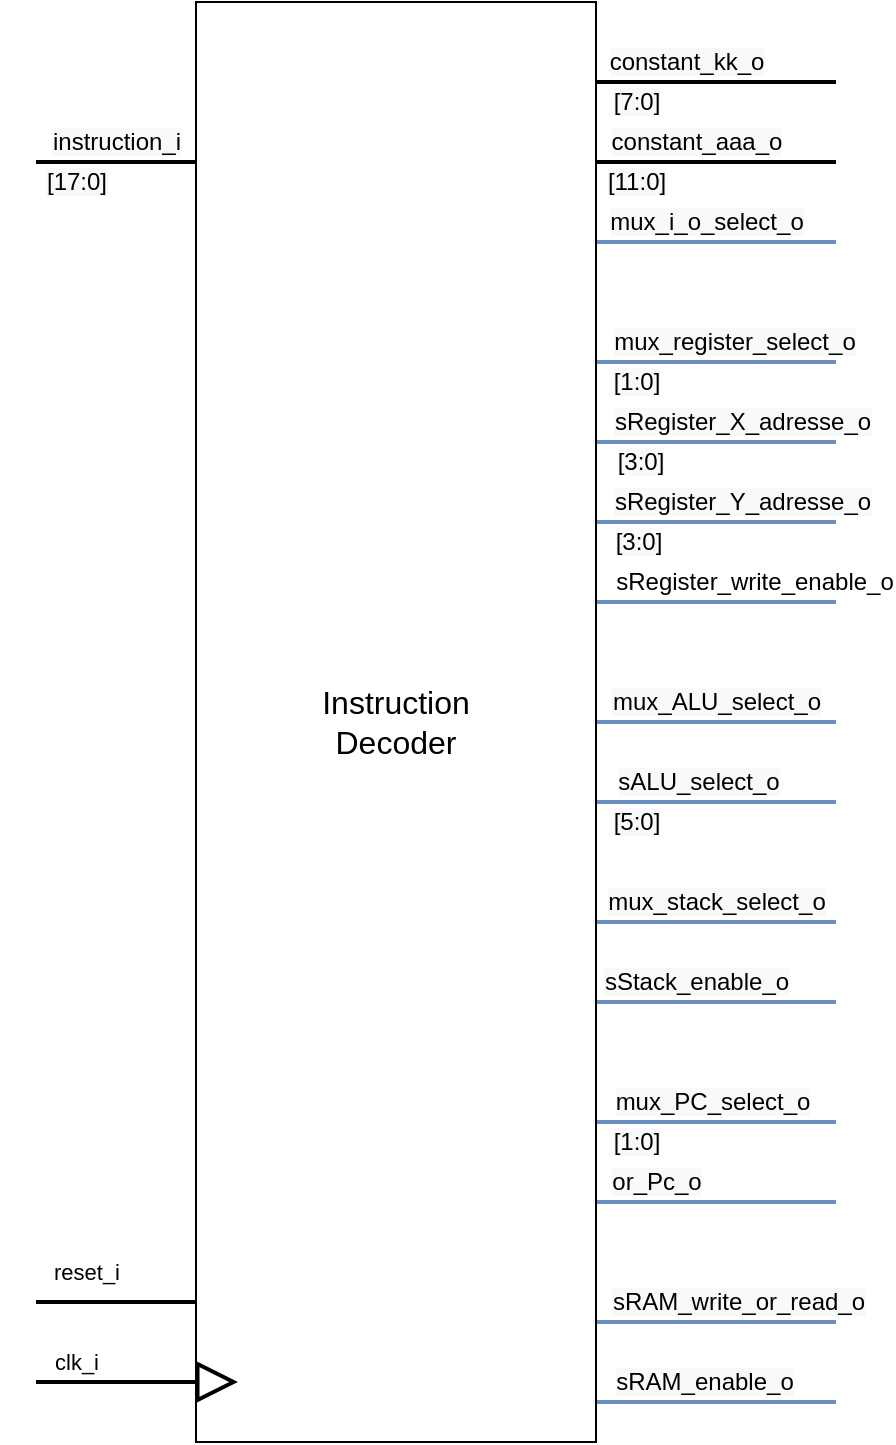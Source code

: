 <mxfile version="13.0.3" type="device"><diagram id="kKXHNzVlLTAeOdKcuCIf" name="Page-1"><mxGraphModel dx="2062" dy="1182" grid="1" gridSize="10" guides="1" tooltips="1" connect="1" arrows="1" fold="1" page="1" pageScale="1" pageWidth="827" pageHeight="1169" math="0" shadow="0"><root><mxCell id="0"/><mxCell id="1" parent="0"/><mxCell id="MV6pO25n9lo2NcjGXarT-1" style="edgeStyle=orthogonalEdgeStyle;rounded=0;orthogonalLoop=1;jettySize=auto;html=1;endArrow=none;endFill=0;strokeWidth=2;" parent="1" source="LuXC71RRRRHaPjELrGPR-63" edge="1"><mxGeometry relative="1" as="geometry"><mxPoint x="240" y="200" as="targetPoint"/><Array as="points"><mxPoint x="300" y="200"/><mxPoint x="300" y="200"/></Array></mxGeometry></mxCell><mxCell id="MV6pO25n9lo2NcjGXarT-2" value="&lt;span style=&quot;font-size: 12px ; background-color: rgb(248 , 249 , 250)&quot;&gt;instruction_i&lt;/span&gt;" style="edgeLabel;html=1;align=center;verticalAlign=middle;resizable=0;points=[];" parent="MV6pO25n9lo2NcjGXarT-1" vertex="1" connectable="0"><mxGeometry x="0.291" y="-1" relative="1" as="geometry"><mxPoint x="11.72" y="-9.02" as="offset"/></mxGeometry></mxCell><mxCell id="MV6pO25n9lo2NcjGXarT-3" value="&lt;span style=&quot;font-size: 12px ; background-color: rgb(248 , 249 , 250)&quot;&gt;[17:0]&lt;/span&gt;" style="edgeLabel;html=1;align=center;verticalAlign=middle;resizable=0;points=[];" parent="MV6pO25n9lo2NcjGXarT-1" vertex="1" connectable="0"><mxGeometry x="0.274" y="2" relative="1" as="geometry"><mxPoint x="-8.96" y="7.98" as="offset"/></mxGeometry></mxCell><mxCell id="MV6pO25n9lo2NcjGXarT-6" style="edgeStyle=orthogonalEdgeStyle;rounded=0;orthogonalLoop=1;jettySize=auto;html=1;endArrow=none;endFill=0;strokeWidth=2;" parent="1" source="LuXC71RRRRHaPjELrGPR-63" edge="1"><mxGeometry relative="1" as="geometry"><mxPoint x="240" y="770" as="targetPoint"/><Array as="points"><mxPoint x="280" y="770"/><mxPoint x="280" y="770"/></Array></mxGeometry></mxCell><mxCell id="MV6pO25n9lo2NcjGXarT-7" value="reset_i" style="edgeLabel;html=1;align=center;verticalAlign=middle;resizable=0;points=[];" parent="MV6pO25n9lo2NcjGXarT-6" vertex="1" connectable="0"><mxGeometry x="0.722" y="2" relative="1" as="geometry"><mxPoint x="13.97" y="-17" as="offset"/></mxGeometry></mxCell><mxCell id="MV6pO25n9lo2NcjGXarT-8" style="edgeStyle=orthogonalEdgeStyle;rounded=0;orthogonalLoop=1;jettySize=auto;html=1;endArrow=none;endFill=0;strokeWidth=2;" parent="1" source="LuXC71RRRRHaPjELrGPR-63" edge="1"><mxGeometry relative="1" as="geometry"><mxPoint x="640" y="160" as="targetPoint"/><Array as="points"><mxPoint x="590" y="160"/><mxPoint x="590" y="160"/></Array></mxGeometry></mxCell><mxCell id="MV6pO25n9lo2NcjGXarT-9" value="&lt;span style=&quot;font-size: 12px ; background-color: rgb(248 , 249 , 250)&quot;&gt;constant_kk_o&lt;/span&gt;" style="edgeLabel;html=1;align=center;verticalAlign=middle;resizable=0;points=[];" parent="MV6pO25n9lo2NcjGXarT-8" vertex="1" connectable="0"><mxGeometry x="-0.667" y="2" relative="1" as="geometry"><mxPoint x="25" y="-8.03" as="offset"/></mxGeometry></mxCell><mxCell id="MV6pO25n9lo2NcjGXarT-10" value="&lt;span style=&quot;font-size: 12px ; background-color: rgb(248 , 249 , 250)&quot;&gt;[7:0]&lt;/span&gt;" style="edgeLabel;html=1;align=center;verticalAlign=middle;resizable=0;points=[];" parent="MV6pO25n9lo2NcjGXarT-8" vertex="1" connectable="0"><mxGeometry x="-0.275" y="-2" relative="1" as="geometry"><mxPoint x="-23.45" y="7.97" as="offset"/></mxGeometry></mxCell><mxCell id="MV6pO25n9lo2NcjGXarT-11" style="edgeStyle=orthogonalEdgeStyle;rounded=0;orthogonalLoop=1;jettySize=auto;html=1;endArrow=none;endFill=0;strokeWidth=2;" parent="1" source="LuXC71RRRRHaPjELrGPR-63" edge="1"><mxGeometry relative="1" as="geometry"><mxPoint x="640" y="200" as="targetPoint"/><Array as="points"><mxPoint x="590" y="200"/><mxPoint x="590" y="200"/></Array></mxGeometry></mxCell><mxCell id="MV6pO25n9lo2NcjGXarT-12" value="&lt;span style=&quot;font-size: 12px ; background-color: rgb(248 , 249 , 250)&quot;&gt;constant_aaa_o&lt;/span&gt;" style="edgeLabel;html=1;align=center;verticalAlign=middle;resizable=0;points=[];" parent="MV6pO25n9lo2NcjGXarT-11" vertex="1" connectable="0"><mxGeometry x="-0.769" y="-2" relative="1" as="geometry"><mxPoint x="36.21" y="-12.03" as="offset"/></mxGeometry></mxCell><mxCell id="MV6pO25n9lo2NcjGXarT-13" value="&lt;span style=&quot;font-size: 12px ; background-color: rgb(248 , 249 , 250)&quot;&gt;[11:0]&lt;/span&gt;" style="edgeLabel;html=1;align=center;verticalAlign=middle;resizable=0;points=[];" parent="MV6pO25n9lo2NcjGXarT-11" vertex="1" connectable="0"><mxGeometry x="-0.667" y="8" relative="1" as="geometry"><mxPoint y="17.97" as="offset"/></mxGeometry></mxCell><mxCell id="MV6pO25n9lo2NcjGXarT-14" style="edgeStyle=orthogonalEdgeStyle;rounded=0;orthogonalLoop=1;jettySize=auto;html=1;endArrow=none;endFill=0;strokeWidth=2;fillColor=#dae8fc;strokeColor=#6c8ebf;" parent="1" source="LuXC71RRRRHaPjELrGPR-63" edge="1"><mxGeometry relative="1" as="geometry"><mxPoint x="640" y="240" as="targetPoint"/><Array as="points"><mxPoint x="580" y="240"/><mxPoint x="580" y="240"/></Array></mxGeometry></mxCell><mxCell id="MV6pO25n9lo2NcjGXarT-15" value="&lt;span style=&quot;font-size: 12px ; background-color: rgb(248 , 249 , 250)&quot;&gt;mux_i_o_select_o&lt;/span&gt;" style="edgeLabel;html=1;align=center;verticalAlign=middle;resizable=0;points=[];" parent="MV6pO25n9lo2NcjGXarT-14" vertex="1" connectable="0"><mxGeometry x="-0.757" y="-4" relative="1" as="geometry"><mxPoint x="40.52" y="-14.03" as="offset"/></mxGeometry></mxCell><mxCell id="MV6pO25n9lo2NcjGXarT-16" style="edgeStyle=orthogonalEdgeStyle;rounded=0;orthogonalLoop=1;jettySize=auto;html=1;endArrow=none;endFill=0;strokeWidth=2;fillColor=#dae8fc;strokeColor=#6c8ebf;" parent="1" source="LuXC71RRRRHaPjELrGPR-63" edge="1"><mxGeometry relative="1" as="geometry"><mxPoint x="640" y="340" as="targetPoint"/><Array as="points"><mxPoint x="630" y="340"/><mxPoint x="630" y="340"/></Array></mxGeometry></mxCell><mxCell id="MV6pO25n9lo2NcjGXarT-17" value="&lt;span style=&quot;font-size: 12px ; background-color: rgb(248 , 249 , 250)&quot;&gt;sRegister_X_adresse_o&lt;/span&gt;" style="edgeLabel;html=1;align=center;verticalAlign=middle;resizable=0;points=[];" parent="MV6pO25n9lo2NcjGXarT-16" vertex="1" connectable="0"><mxGeometry x="-0.746" y="-2" relative="1" as="geometry"><mxPoint x="57.83" y="-12.03" as="offset"/></mxGeometry></mxCell><mxCell id="MV6pO25n9lo2NcjGXarT-18" value="&lt;span style=&quot;font-size: 12px ; background-color: rgb(248 , 249 , 250)&quot;&gt;[3:0]&lt;/span&gt;" style="edgeLabel;html=1;align=center;verticalAlign=middle;resizable=0;points=[];" parent="MV6pO25n9lo2NcjGXarT-16" vertex="1" connectable="0"><mxGeometry x="-0.642" y="-1" relative="1" as="geometry"><mxPoint y="8.97" as="offset"/></mxGeometry></mxCell><mxCell id="MV6pO25n9lo2NcjGXarT-19" style="edgeStyle=orthogonalEdgeStyle;rounded=0;orthogonalLoop=1;jettySize=auto;html=1;endArrow=none;endFill=0;strokeWidth=2;fillColor=#dae8fc;strokeColor=#6c8ebf;" parent="1" source="LuXC71RRRRHaPjELrGPR-63" edge="1"><mxGeometry relative="1" as="geometry"><mxPoint x="640" y="380" as="targetPoint"/><Array as="points"><mxPoint x="630" y="380"/><mxPoint x="630" y="380"/></Array></mxGeometry></mxCell><mxCell id="MV6pO25n9lo2NcjGXarT-20" value="&lt;span style=&quot;font-size: 12px ; background-color: rgb(248 , 249 , 250)&quot;&gt;sRegister_Y_adresse_o&lt;/span&gt;" style="edgeLabel;html=1;align=center;verticalAlign=middle;resizable=0;points=[];" parent="MV6pO25n9lo2NcjGXarT-19" vertex="1" connectable="0"><mxGeometry x="-0.757" y="-1" relative="1" as="geometry"><mxPoint x="58.52" y="-11.03" as="offset"/></mxGeometry></mxCell><mxCell id="MV6pO25n9lo2NcjGXarT-21" value="&lt;span style=&quot;font-size: 12px ; background-color: rgb(248 , 249 , 250)&quot;&gt;[3:0]&lt;/span&gt;" style="edgeLabel;html=1;align=center;verticalAlign=middle;resizable=0;points=[];" parent="MV6pO25n9lo2NcjGXarT-19" vertex="1" connectable="0"><mxGeometry x="-0.5" y="9" relative="1" as="geometry"><mxPoint x="-9" y="18.97" as="offset"/></mxGeometry></mxCell><mxCell id="MV6pO25n9lo2NcjGXarT-22" style="edgeStyle=orthogonalEdgeStyle;rounded=0;orthogonalLoop=1;jettySize=auto;html=1;endArrow=none;endFill=0;strokeWidth=2;fillColor=#dae8fc;strokeColor=#6c8ebf;" parent="1" source="LuXC71RRRRHaPjELrGPR-63" edge="1"><mxGeometry relative="1" as="geometry"><mxPoint x="640" y="300" as="targetPoint"/><Array as="points"><mxPoint x="620" y="300"/><mxPoint x="620" y="300"/></Array></mxGeometry></mxCell><mxCell id="MV6pO25n9lo2NcjGXarT-23" value="&lt;span style=&quot;font-size: 12px ; background-color: rgb(248 , 249 , 250)&quot;&gt;mux_register_select_o&lt;/span&gt;" style="edgeLabel;html=1;align=center;verticalAlign=middle;resizable=0;points=[];" parent="MV6pO25n9lo2NcjGXarT-22" vertex="1" connectable="0"><mxGeometry x="-0.723" y="-2" relative="1" as="geometry"><mxPoint x="52.45" y="-12.03" as="offset"/></mxGeometry></mxCell><mxCell id="MV6pO25n9lo2NcjGXarT-24" value="&lt;span style=&quot;font-size: 12px ; background-color: rgb(248 , 249 , 250)&quot;&gt;[1:0]&lt;/span&gt;" style="edgeLabel;html=1;align=center;verticalAlign=middle;resizable=0;points=[];" parent="MV6pO25n9lo2NcjGXarT-22" vertex="1" connectable="0"><mxGeometry x="-0.677" y="-1" relative="1" as="geometry"><mxPoint y="8.97" as="offset"/></mxGeometry></mxCell><mxCell id="MV6pO25n9lo2NcjGXarT-25" style="edgeStyle=orthogonalEdgeStyle;rounded=0;orthogonalLoop=1;jettySize=auto;html=1;endArrow=none;endFill=0;strokeWidth=2;fillColor=#dae8fc;strokeColor=#6c8ebf;" parent="1" source="LuXC71RRRRHaPjELrGPR-63" edge="1"><mxGeometry relative="1" as="geometry"><mxPoint x="640" y="480" as="targetPoint"/><Array as="points"><mxPoint x="600" y="480"/><mxPoint x="600" y="480"/></Array></mxGeometry></mxCell><mxCell id="MV6pO25n9lo2NcjGXarT-26" value="&lt;span style=&quot;font-size: 12px ; background-color: rgb(248 , 249 , 250)&quot;&gt;mux_ALU_select_o&lt;/span&gt;" style="edgeLabel;html=1;align=center;verticalAlign=middle;resizable=0;points=[];" parent="MV6pO25n9lo2NcjGXarT-25" vertex="1" connectable="0"><mxGeometry x="-0.5" y="10" relative="1" as="geometry"><mxPoint x="29.66" y="-0.03" as="offset"/></mxGeometry></mxCell><mxCell id="MV6pO25n9lo2NcjGXarT-27" style="edgeStyle=orthogonalEdgeStyle;rounded=0;orthogonalLoop=1;jettySize=auto;html=1;endArrow=none;endFill=0;strokeWidth=2;fillColor=#dae8fc;strokeColor=#6c8ebf;" parent="1" source="LuXC71RRRRHaPjELrGPR-63" edge="1"><mxGeometry relative="1" as="geometry"><mxPoint x="640" y="520" as="targetPoint"/><Array as="points"><mxPoint x="590" y="520"/><mxPoint x="590" y="520"/></Array></mxGeometry></mxCell><mxCell id="MV6pO25n9lo2NcjGXarT-28" value="&lt;span style=&quot;font-size: 12px ; background-color: rgb(248 , 249 , 250)&quot;&gt;sALU_select_o&lt;/span&gt;" style="edgeLabel;html=1;align=center;verticalAlign=middle;resizable=0;points=[];" parent="MV6pO25n9lo2NcjGXarT-27" vertex="1" connectable="0"><mxGeometry x="-0.654" y="-1" relative="1" as="geometry"><mxPoint x="29.31" y="-11.03" as="offset"/></mxGeometry></mxCell><mxCell id="MV6pO25n9lo2NcjGXarT-29" value="&lt;span style=&quot;font-size: 12px ; background-color: rgb(248 , 249 , 250)&quot;&gt;[5:0]&lt;/span&gt;" style="edgeLabel;html=1;align=center;verticalAlign=middle;resizable=0;points=[];" parent="MV6pO25n9lo2NcjGXarT-27" vertex="1" connectable="0"><mxGeometry x="-0.723" y="-2" relative="1" as="geometry"><mxPoint x="3.45" y="7.97" as="offset"/></mxGeometry></mxCell><mxCell id="MV6pO25n9lo2NcjGXarT-30" style="edgeStyle=orthogonalEdgeStyle;rounded=0;orthogonalLoop=1;jettySize=auto;html=1;endArrow=none;endFill=0;strokeWidth=2;fillColor=#dae8fc;strokeColor=#6c8ebf;" parent="1" source="LuXC71RRRRHaPjELrGPR-63" edge="1"><mxGeometry relative="1" as="geometry"><mxPoint x="640" y="580" as="targetPoint"/><Array as="points"><mxPoint x="600" y="580"/><mxPoint x="600" y="580"/></Array></mxGeometry></mxCell><mxCell id="MV6pO25n9lo2NcjGXarT-31" value="&lt;span style=&quot;font-size: 12px ; background-color: rgb(248 , 249 , 250)&quot;&gt;mux_stack_select_o&lt;/span&gt;" style="edgeLabel;html=1;align=center;verticalAlign=middle;resizable=0;points=[];" parent="MV6pO25n9lo2NcjGXarT-30" vertex="1" connectable="0"><mxGeometry x="-0.333" y="23" relative="1" as="geometry"><mxPoint x="20.01" y="12.97" as="offset"/></mxGeometry></mxCell><mxCell id="MV6pO25n9lo2NcjGXarT-32" style="edgeStyle=orthogonalEdgeStyle;rounded=0;orthogonalLoop=1;jettySize=auto;html=1;endArrow=none;endFill=0;strokeWidth=2;fillColor=#dae8fc;strokeColor=#6c8ebf;" parent="1" source="LuXC71RRRRHaPjELrGPR-63" edge="1"><mxGeometry relative="1" as="geometry"><mxPoint x="640" y="620" as="targetPoint"/><Array as="points"><mxPoint x="600" y="620"/><mxPoint x="600" y="620"/></Array></mxGeometry></mxCell><mxCell id="MV6pO25n9lo2NcjGXarT-34" value="&lt;span style=&quot;font-size: 12px ; background-color: rgb(248 , 249 , 250)&quot;&gt;sStack_enable_o&lt;/span&gt;" style="edgeLabel;html=1;align=center;verticalAlign=middle;resizable=0;points=[];" parent="MV6pO25n9lo2NcjGXarT-32" vertex="1" connectable="0"><mxGeometry x="-0.333" y="20" relative="1" as="geometry"><mxPoint x="10.01" y="9.97" as="offset"/></mxGeometry></mxCell><mxCell id="MV6pO25n9lo2NcjGXarT-35" style="edgeStyle=orthogonalEdgeStyle;rounded=0;orthogonalLoop=1;jettySize=auto;html=1;endArrow=none;endFill=0;strokeWidth=2;fillColor=#dae8fc;strokeColor=#6c8ebf;" parent="1" source="LuXC71RRRRHaPjELrGPR-63" edge="1"><mxGeometry relative="1" as="geometry"><mxPoint x="640" y="680" as="targetPoint"/><Array as="points"><mxPoint x="620" y="680"/><mxPoint x="620" y="680"/></Array></mxGeometry></mxCell><mxCell id="MV6pO25n9lo2NcjGXarT-36" value="&lt;span style=&quot;font-size: 12px ; background-color: rgb(248 , 249 , 250)&quot;&gt;mux_PC_select_o&lt;/span&gt;" style="edgeLabel;html=1;align=center;verticalAlign=middle;resizable=0;points=[];" parent="MV6pO25n9lo2NcjGXarT-35" vertex="1" connectable="0"><mxGeometry x="0.814" relative="1" as="geometry"><mxPoint x="-51.14" y="-10" as="offset"/></mxGeometry></mxCell><mxCell id="MV6pO25n9lo2NcjGXarT-37" value="&lt;span style=&quot;font-size: 12px ; background-color: rgb(248 , 249 , 250)&quot;&gt;[1:0]&lt;/span&gt;" style="edgeLabel;html=1;align=center;verticalAlign=middle;resizable=0;points=[];" parent="MV6pO25n9lo2NcjGXarT-35" vertex="1" connectable="0"><mxGeometry x="-0.738" relative="1" as="geometry"><mxPoint x="4.57" y="9.97" as="offset"/></mxGeometry></mxCell><mxCell id="MV6pO25n9lo2NcjGXarT-38" style="edgeStyle=orthogonalEdgeStyle;rounded=0;orthogonalLoop=1;jettySize=auto;html=1;endArrow=none;endFill=0;strokeWidth=2;fillColor=#dae8fc;strokeColor=#6c8ebf;" parent="1" source="LuXC71RRRRHaPjELrGPR-63" edge="1"><mxGeometry relative="1" as="geometry"><mxPoint x="640" y="720" as="targetPoint"/><Array as="points"><mxPoint x="600" y="720"/><mxPoint x="600" y="720"/></Array></mxGeometry></mxCell><mxCell id="MV6pO25n9lo2NcjGXarT-39" value="&lt;span style=&quot;font-size: 12px ; background-color: rgb(248 , 249 , 250)&quot;&gt;or_Pc_o&lt;/span&gt;" style="edgeLabel;html=1;align=center;verticalAlign=middle;resizable=0;points=[];" parent="MV6pO25n9lo2NcjGXarT-38" vertex="1" connectable="0"><mxGeometry x="-0.691" y="-2" relative="1" as="geometry"><mxPoint x="11.71" y="-12.03" as="offset"/></mxGeometry></mxCell><mxCell id="MV6pO25n9lo2NcjGXarT-40" style="edgeStyle=orthogonalEdgeStyle;rounded=0;orthogonalLoop=1;jettySize=auto;html=1;endArrow=none;endFill=0;strokeWidth=2;fillColor=#dae8fc;strokeColor=#6c8ebf;" parent="1" source="LuXC71RRRRHaPjELrGPR-63" edge="1"><mxGeometry relative="1" as="geometry"><mxPoint x="640" y="780" as="targetPoint"/><Array as="points"><mxPoint x="620" y="780"/><mxPoint x="620" y="780"/></Array></mxGeometry></mxCell><mxCell id="MV6pO25n9lo2NcjGXarT-41" value="&lt;span style=&quot;font-size: 12px ; background-color: rgb(248 , 249 , 250)&quot;&gt;sRAM_write_or_read_o&lt;/span&gt;" style="edgeLabel;html=1;align=center;verticalAlign=middle;resizable=0;points=[];" parent="MV6pO25n9lo2NcjGXarT-40" vertex="1" connectable="0"><mxGeometry x="-0.5" y="11" relative="1" as="geometry"><mxPoint x="40.71" y="0.97" as="offset"/></mxGeometry></mxCell><mxCell id="MV6pO25n9lo2NcjGXarT-42" style="edgeStyle=orthogonalEdgeStyle;rounded=0;orthogonalLoop=1;jettySize=auto;html=1;endArrow=none;endFill=0;strokeWidth=2;fillColor=#dae8fc;strokeColor=#6c8ebf;" parent="1" source="LuXC71RRRRHaPjELrGPR-63" edge="1"><mxGeometry relative="1" as="geometry"><mxPoint x="640" y="820" as="targetPoint"/><Array as="points"><mxPoint x="620" y="820"/><mxPoint x="620" y="820"/></Array></mxGeometry></mxCell><mxCell id="MV6pO25n9lo2NcjGXarT-43" value="&lt;span style=&quot;font-size: 12px ; background-color: rgb(248 , 249 , 250)&quot;&gt;sRAM_enable_o&lt;/span&gt;" style="edgeLabel;html=1;align=center;verticalAlign=middle;resizable=0;points=[];" parent="MV6pO25n9lo2NcjGXarT-42" vertex="1" connectable="0"><mxGeometry x="-0.681" relative="1" as="geometry"><mxPoint x="35.14" y="-10.03" as="offset"/></mxGeometry></mxCell><mxCell id="bLYJc9cYi47nmvXbdwZo-1" style="edgeStyle=orthogonalEdgeStyle;rounded=0;orthogonalLoop=1;jettySize=auto;html=1;strokeWidth=2;endArrow=none;endFill=0;fillColor=#dae8fc;strokeColor=#6c8ebf;" parent="1" source="LuXC71RRRRHaPjELrGPR-63" edge="1"><mxGeometry relative="1" as="geometry"><mxPoint x="640" y="420" as="targetPoint"/><Array as="points"><mxPoint x="630" y="420"/><mxPoint x="630" y="420"/></Array></mxGeometry></mxCell><mxCell id="bLYJc9cYi47nmvXbdwZo-2" value="&lt;font style=&quot;font-size: 12px&quot;&gt;sRegister_write_enable_o&lt;/font&gt;" style="edgeLabel;html=1;align=center;verticalAlign=middle;resizable=0;points=[];" parent="bLYJc9cYi47nmvXbdwZo-1" vertex="1" connectable="0"><mxGeometry x="-0.805" y="-1" relative="1" as="geometry"><mxPoint x="67.28" y="-11.03" as="offset"/></mxGeometry></mxCell><mxCell id="LuXC71RRRRHaPjELrGPR-63" value="&lt;font style=&quot;font-size: 16px&quot;&gt;Instruction&lt;br&gt;Decoder&lt;/font&gt;" style="rounded=0;whiteSpace=wrap;html=1;" parent="1" vertex="1"><mxGeometry x="320" y="120" width="200" height="720" as="geometry"/></mxCell><mxCell id="LuXC71RRRRHaPjELrGPR-64" value="clk_i" style="endArrow=block;endSize=16;endFill=0;html=1;strokeWidth=2;" parent="1" edge="1"><mxGeometry x="-0.604" y="10" width="160" relative="1" as="geometry"><mxPoint x="240" y="810" as="sourcePoint"/><mxPoint x="341" y="810" as="targetPoint"/><mxPoint as="offset"/></mxGeometry></mxCell></root></mxGraphModel></diagram></mxfile>
